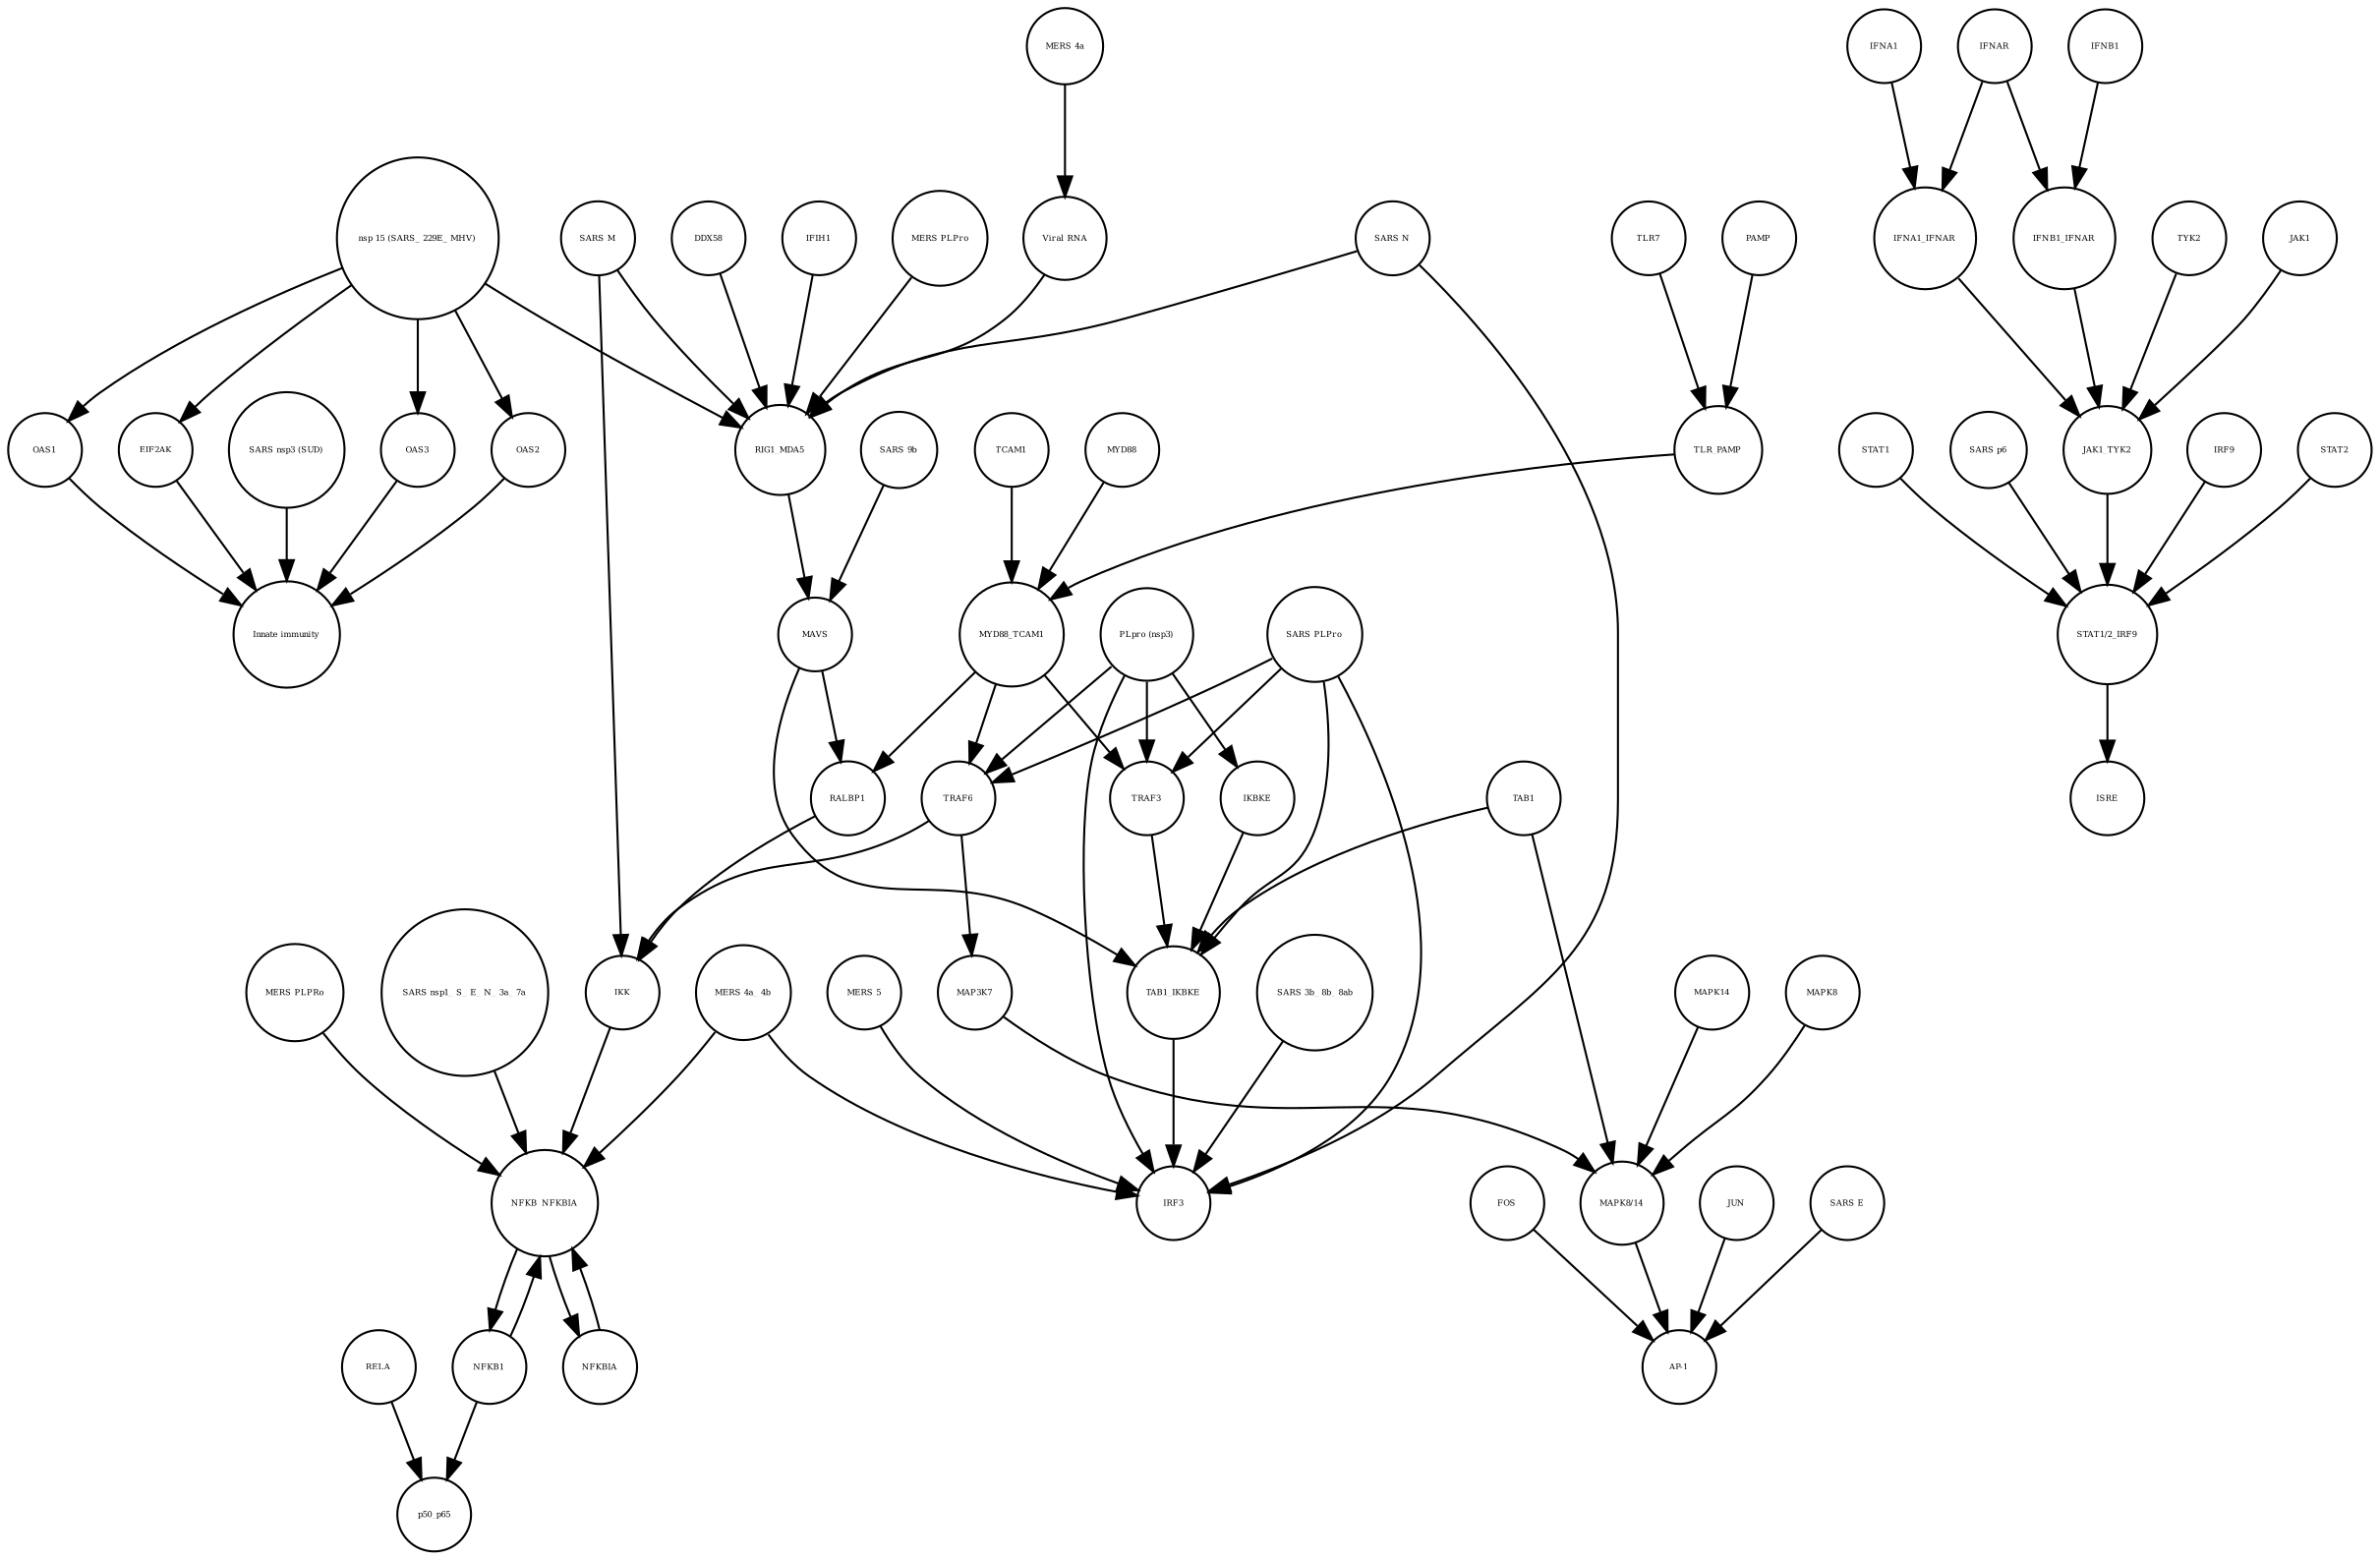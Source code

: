strict digraph  {
OAS3 [annotation=urn_miriam_pubmed_31226023, bipartite=0, cls=macromolecule, fontsize=4, label=OAS3, shape=circle];
"Innate immunity" [annotation=urn_miriam_pubmed_31226023, bipartite=0, cls=phenotype, fontsize=4, label="Innate immunity", shape=circle];
OAS2 [annotation=urn_miriam_pubmed_31226023, bipartite=0, cls=macromolecule, fontsize=4, label=OAS2, shape=circle];
OAS1 [annotation=urn_miriam_pubmed_31226023, bipartite=0, cls=macromolecule, fontsize=4, label=OAS1, shape=circle];
EIF2AK [annotation=urn_miriam_pubmed_31226023, bipartite=0, cls=macromolecule, fontsize=4, label=EIF2AK, shape=circle];
"SARS nsp3 (SUD)" [annotation=urn_miriam_pubmed_31226023, bipartite=0, cls=macromolecule, fontsize=4, label="SARS nsp3 (SUD)", shape=circle];
ISRE [annotation=urn_miriam_pubmed_31226023, bipartite=0, cls=complex, fontsize=4, label=ISRE, shape=circle];
TCAM1 [annotation="", bipartite=0, cls=macromolecule, fontsize=4, label=TCAM1, shape=circle];
STAT1 [annotation=urn_miriam_pubmed_31226023, bipartite=0, cls=macromolecule, fontsize=4, label=STAT1, shape=circle];
JUN [annotation="", bipartite=0, cls=macromolecule, fontsize=4, label=JUN, shape=circle];
IFNAR [annotation=urn_miriam_pubmed_31226023, bipartite=0, cls=complex, fontsize=4, label=IFNAR, shape=circle];
TRAF6 [annotation="", bipartite=0, cls=macromolecule, fontsize=4, label=TRAF6, shape=circle];
"SARS E" [annotation=urn_miriam_pubmed_31226023, bipartite=0, cls=macromolecule, fontsize=4, label="SARS E", shape=circle];
"MERS 4a_ 4b" [annotation="", bipartite=0, cls=macromolecule, fontsize=4, label="MERS 4a_ 4b", shape=circle];
MAPK8 [annotation="", bipartite=0, cls=macromolecule, fontsize=4, label=MAPK8, shape=circle];
MYD88 [annotation=urn_miriam_pubmed_31226023, bipartite=0, cls=macromolecule, fontsize=4, label=MYD88, shape=circle];
IFNA1_IFNAR [annotation=urn_miriam_pubmed_31226023, bipartite=0, cls=complex, fontsize=4, label=IFNA1_IFNAR, shape=circle];
"SARS p6" [annotation=urn_miriam_pubmed_31226023, bipartite=0, cls=macromolecule, fontsize=4, label="SARS p6", shape=circle];
IFIH1 [annotation="", bipartite=0, cls=macromolecule, fontsize=4, label=IFIH1, shape=circle];
"MERS 5" [annotation="", bipartite=0, cls=macromolecule, fontsize=4, label="MERS 5", shape=circle];
TLR_PAMP [annotation="", bipartite=0, cls=complex, fontsize=4, label=TLR_PAMP, shape=circle];
RELA [annotation="", bipartite=0, cls=macromolecule, fontsize=4, label=RELA, shape=circle];
"SARS nsp1_ S_ E_ N_ 3a_ 7a" [annotation=urn_miriam_pubmed_31226023, bipartite=0, cls=macromolecule, fontsize=4, label="SARS nsp1_ S_ E_ N_ 3a_ 7a", shape=circle];
MAP3K7 [annotation="", bipartite=0, cls=macromolecule, fontsize=4, label=MAP3K7, shape=circle];
MAVS [annotation="", bipartite=0, cls=macromolecule, fontsize=4, label=MAVS, shape=circle];
IFNB1 [annotation=urn_miriam_pubmed_24362405, bipartite=0, cls=macromolecule, fontsize=4, label=IFNB1, shape=circle];
"nsp 15 (SARS_ 229E_ MHV)" [annotation=urn_miriam_pubmed_31226023, bipartite=0, cls=macromolecule, fontsize=4, label="nsp 15 (SARS_ 229E_ MHV)", shape=circle];
"SARS 3b_ 8b_ 8ab" [annotation=urn_miriam_pubmed_31226023, bipartite=0, cls=macromolecule, fontsize=4, label="SARS 3b_ 8b_ 8ab", shape=circle];
NFKB_NFKBIA [annotation="", bipartite=0, cls=complex, fontsize=4, label=NFKB_NFKBIA, shape=circle];
"MERS 4a" [annotation="", bipartite=0, cls=macromolecule, fontsize=4, label="MERS 4a", shape=circle];
MYD88_TCAM1 [annotation="", bipartite=0, cls=complex, fontsize=4, label=MYD88_TCAM1, shape=circle];
RALBP1 [annotation="", bipartite=0, cls=macromolecule, fontsize=4, label=RALBP1, shape=circle];
TYK2 [annotation=urn_miriam_pubmed_31226023, bipartite=0, cls=macromolecule, fontsize=4, label=TYK2, shape=circle];
IFNB1_IFNAR [annotation=urn_miriam_pubmed_31226023, bipartite=0, cls=complex, fontsize=4, label=IFNB1_IFNAR, shape=circle];
IKBKE [annotation="", bipartite=0, cls=macromolecule, fontsize=4, label=IKBKE, shape=circle];
NFKB1 [annotation="", bipartite=0, cls=macromolecule, fontsize=4, label=NFKB1, shape=circle];
IKK [annotation="", bipartite=0, cls=complex, fontsize=4, label=IKK, shape=circle];
JAK1_TYK2 [annotation=urn_miriam_pubmed_31226023, bipartite=0, cls=complex, fontsize=4, label=JAK1_TYK2, shape=circle];
"MERS PLPRo" [annotation="", bipartite=0, cls=macromolecule, fontsize=4, label="MERS PLPRo", shape=circle];
"SARS N" [annotation="", bipartite=0, cls=macromolecule, fontsize=4, label="SARS N", shape=circle];
TAB1_IKBKE [annotation="", bipartite=0, cls=complex, fontsize=4, label=TAB1_IKBKE, shape=circle];
p50_p65 [annotation="", bipartite=0, cls=complex, fontsize=4, label=p50_p65, shape=circle];
TRAF3 [annotation="", bipartite=0, cls=macromolecule, fontsize=4, label=TRAF3, shape=circle];
FOS [annotation="", bipartite=0, cls=macromolecule, fontsize=4, label=FOS, shape=circle];
IFNA1 [annotation="urn_miriam_pubmed_17911435|urn_miriam_pubmed_24362405", bipartite=0, cls=macromolecule, fontsize=4, label=IFNA1, shape=circle];
"MERS PLPro" [annotation="", bipartite=0, cls=macromolecule, fontsize=4, label="MERS PLPro", shape=circle];
NFKBIA [annotation="", bipartite=0, cls=macromolecule, fontsize=4, label=NFKBIA, shape=circle];
IRF9 [annotation=urn_miriam_pubmed_31226023, bipartite=0, cls=macromolecule, fontsize=4, label=IRF9, shape=circle];
"MAPK8/14" [annotation="", bipartite=0, cls=complex, fontsize=4, label="MAPK8/14", shape=circle];
JAK1 [annotation=urn_miriam_pubmed_31226023, bipartite=0, cls=macromolecule, fontsize=4, label=JAK1, shape=circle];
IRF3 [annotation="", bipartite=0, cls=macromolecule, fontsize=4, label=IRF3, shape=circle];
"SARS PLPro" [annotation=urn_miriam_pubmed_31226023, bipartite=0, cls=macromolecule, fontsize=4, label="SARS PLPro", shape=circle];
"SARS 9b" [annotation=urn_miriam_pubmed_31226023, bipartite=0, cls=macromolecule, fontsize=4, label="SARS 9b", shape=circle];
RIG1_MDA5 [annotation="", bipartite=0, cls=complex, fontsize=4, label=RIG1_MDA5, shape=circle];
"PLpro (nsp3)" [annotation="", bipartite=0, cls=macromolecule, fontsize=4, label="PLpro (nsp3)", shape=circle];
MAPK14 [annotation="", bipartite=0, cls=macromolecule, fontsize=4, label=MAPK14, shape=circle];
"Viral RNA" [annotation="", bipartite=0, cls="simple chemical", fontsize=4, label="Viral RNA", shape=circle];
"SARS M" [annotation=urn_miriam_pubmed_31226023, bipartite=0, cls=macromolecule, fontsize=4, label="SARS M", shape=circle];
STAT2 [annotation=urn_miriam_pubmed_31226023, bipartite=0, cls=macromolecule, fontsize=4, label=STAT2, shape=circle];
"STAT1/2_IRF9" [annotation=urn_miriam_pubmed_31226023, bipartite=0, cls=complex, fontsize=4, label="STAT1/2_IRF9", shape=circle];
"AP-1" [annotation="", bipartite=0, cls=complex, fontsize=4, label="AP-1", shape=circle];
PAMP [annotation="", bipartite=0, cls="simple chemical", fontsize=4, label=PAMP, shape=circle];
TAB1 [annotation="", bipartite=0, cls=macromolecule, fontsize=4, label=TAB1, shape=circle];
DDX58 [annotation="", bipartite=0, cls=macromolecule, fontsize=4, label=DDX58, shape=circle];
TLR7 [annotation="", bipartite=0, cls=macromolecule, fontsize=4, label=TLR7, shape=circle];
OAS3 -> "Innate immunity"  [annotation="", interaction_type=stimulation];
OAS2 -> "Innate immunity"  [annotation="", interaction_type=stimulation];
OAS1 -> "Innate immunity"  [annotation="", interaction_type=stimulation];
EIF2AK -> "Innate immunity"  [annotation="", interaction_type=stimulation];
"SARS nsp3 (SUD)" -> "Innate immunity"  [annotation="", interaction_type=inhibition];
TCAM1 -> MYD88_TCAM1  [annotation="", interaction_type=production];
STAT1 -> "STAT1/2_IRF9"  [annotation="", interaction_type=production];
JUN -> "AP-1"  [annotation="", interaction_type=production];
IFNAR -> IFNB1_IFNAR  [annotation="", interaction_type=production];
IFNAR -> IFNA1_IFNAR  [annotation="", interaction_type=production];
TRAF6 -> IKK  [annotation="", interaction_type=catalysis];
TRAF6 -> MAP3K7  [annotation="", interaction_type=catalysis];
"SARS E" -> "AP-1"  [annotation="", interaction_type=catalysis];
"MERS 4a_ 4b" -> NFKB_NFKBIA  [annotation="", interaction_type=inhibition];
"MERS 4a_ 4b" -> IRF3  [annotation="", interaction_type=inhibition];
MAPK8 -> "MAPK8/14"  [annotation="", interaction_type=production];
MYD88 -> MYD88_TCAM1  [annotation="", interaction_type=production];
IFNA1_IFNAR -> JAK1_TYK2  [annotation=urn_miriam_pubmed_31226023, interaction_type=catalysis];
"SARS p6" -> "STAT1/2_IRF9"  [annotation=urn_miriam_pubmed_31226023, interaction_type=inhibition];
IFIH1 -> RIG1_MDA5  [annotation="", interaction_type=production];
"MERS 5" -> IRF3  [annotation="", interaction_type=inhibition];
TLR_PAMP -> MYD88_TCAM1  [annotation="", interaction_type=catalysis];
RELA -> p50_p65  [annotation="", interaction_type=production];
"SARS nsp1_ S_ E_ N_ 3a_ 7a" -> NFKB_NFKBIA  [annotation="", interaction_type=catalysis];
MAP3K7 -> "MAPK8/14"  [annotation="", interaction_type=catalysis];
MAVS -> RALBP1  [annotation="", interaction_type=catalysis];
MAVS -> TAB1_IKBKE  [annotation="", interaction_type=catalysis];
IFNB1 -> IFNB1_IFNAR  [annotation="", interaction_type=production];
"nsp 15 (SARS_ 229E_ MHV)" -> EIF2AK  [annotation="", interaction_type=inhibition];
"nsp 15 (SARS_ 229E_ MHV)" -> OAS2  [annotation="", interaction_type=inhibition];
"nsp 15 (SARS_ 229E_ MHV)" -> OAS3  [annotation="", interaction_type=inhibition];
"nsp 15 (SARS_ 229E_ MHV)" -> OAS1  [annotation="", interaction_type=inhibition];
"nsp 15 (SARS_ 229E_ MHV)" -> RIG1_MDA5  [annotation="", interaction_type=inhibition];
"SARS 3b_ 8b_ 8ab" -> IRF3  [annotation="", interaction_type=inhibition];
NFKB_NFKBIA -> NFKB1  [annotation="", interaction_type=production];
NFKB_NFKBIA -> NFKBIA  [annotation="", interaction_type=production];
"MERS 4a" -> "Viral RNA"  [annotation="", interaction_type=inhibition];
MYD88_TCAM1 -> TRAF6  [annotation=urn_miriam_pubmed_31226023, interaction_type=catalysis];
MYD88_TCAM1 -> TRAF3  [annotation="", interaction_type=catalysis];
MYD88_TCAM1 -> RALBP1  [annotation="", interaction_type=catalysis];
RALBP1 -> IKK  [annotation="", interaction_type=catalysis];
TYK2 -> JAK1_TYK2  [annotation="", interaction_type=production];
IFNB1_IFNAR -> JAK1_TYK2  [annotation=urn_miriam_pubmed_31226023, interaction_type=catalysis];
IKBKE -> TAB1_IKBKE  [annotation="", interaction_type=production];
NFKB1 -> NFKB_NFKBIA  [annotation="", interaction_type=production];
NFKB1 -> p50_p65  [annotation="", interaction_type=production];
IKK -> NFKB_NFKBIA  [annotation="", interaction_type=inhibition];
JAK1_TYK2 -> "STAT1/2_IRF9"  [annotation=urn_miriam_pubmed_31226023, interaction_type=catalysis];
"MERS PLPRo" -> NFKB_NFKBIA  [annotation="", interaction_type=inhibition];
"SARS N" -> IRF3  [annotation="", interaction_type=inhibition];
"SARS N" -> RIG1_MDA5  [annotation="", interaction_type=inhibition];
TAB1_IKBKE -> IRF3  [annotation="", interaction_type=catalysis];
TRAF3 -> TAB1_IKBKE  [annotation="", interaction_type=catalysis];
FOS -> "AP-1"  [annotation="", interaction_type=production];
IFNA1 -> IFNA1_IFNAR  [annotation="", interaction_type=production];
"MERS PLPro" -> RIG1_MDA5  [annotation="", interaction_type=inhibition];
NFKBIA -> NFKB_NFKBIA  [annotation="", interaction_type=production];
IRF9 -> "STAT1/2_IRF9"  [annotation="", interaction_type=production];
"MAPK8/14" -> "AP-1"  [annotation="", interaction_type=catalysis];
JAK1 -> JAK1_TYK2  [annotation="", interaction_type=production];
"SARS PLPro" -> TRAF6  [annotation=urn_miriam_pubmed_31226023, interaction_type=inhibition];
"SARS PLPro" -> TRAF3  [annotation="", interaction_type=inhibition];
"SARS PLPro" -> IRF3  [annotation="", interaction_type=inhibition];
"SARS PLPro" -> TAB1_IKBKE  [annotation="", interaction_type=inhibition];
"SARS 9b" -> MAVS  [annotation="", interaction_type=inhibition];
RIG1_MDA5 -> MAVS  [annotation="", interaction_type=catalysis];
"PLpro (nsp3)" -> TRAF6  [annotation=urn_miriam_pubmed_31226023, interaction_type=inhibition];
"PLpro (nsp3)" -> TRAF3  [annotation="", interaction_type=inhibition];
"PLpro (nsp3)" -> IKBKE  [annotation="", interaction_type=inhibition];
"PLpro (nsp3)" -> IRF3  [annotation="", interaction_type=inhibition];
MAPK14 -> "MAPK8/14"  [annotation="", interaction_type=production];
"Viral RNA" -> RIG1_MDA5  [annotation="", interaction_type=catalysis];
"SARS M" -> IKK  [annotation="", interaction_type=inhibition];
"SARS M" -> RIG1_MDA5  [annotation="", interaction_type=inhibition];
STAT2 -> "STAT1/2_IRF9"  [annotation="", interaction_type=production];
"STAT1/2_IRF9" -> ISRE  [annotation="", interaction_type=production];
PAMP -> TLR_PAMP  [annotation="", interaction_type=production];
TAB1 -> "MAPK8/14"  [annotation="", interaction_type=catalysis];
TAB1 -> TAB1_IKBKE  [annotation="", interaction_type=production];
DDX58 -> RIG1_MDA5  [annotation="", interaction_type=production];
TLR7 -> TLR_PAMP  [annotation="", interaction_type=production];
}
